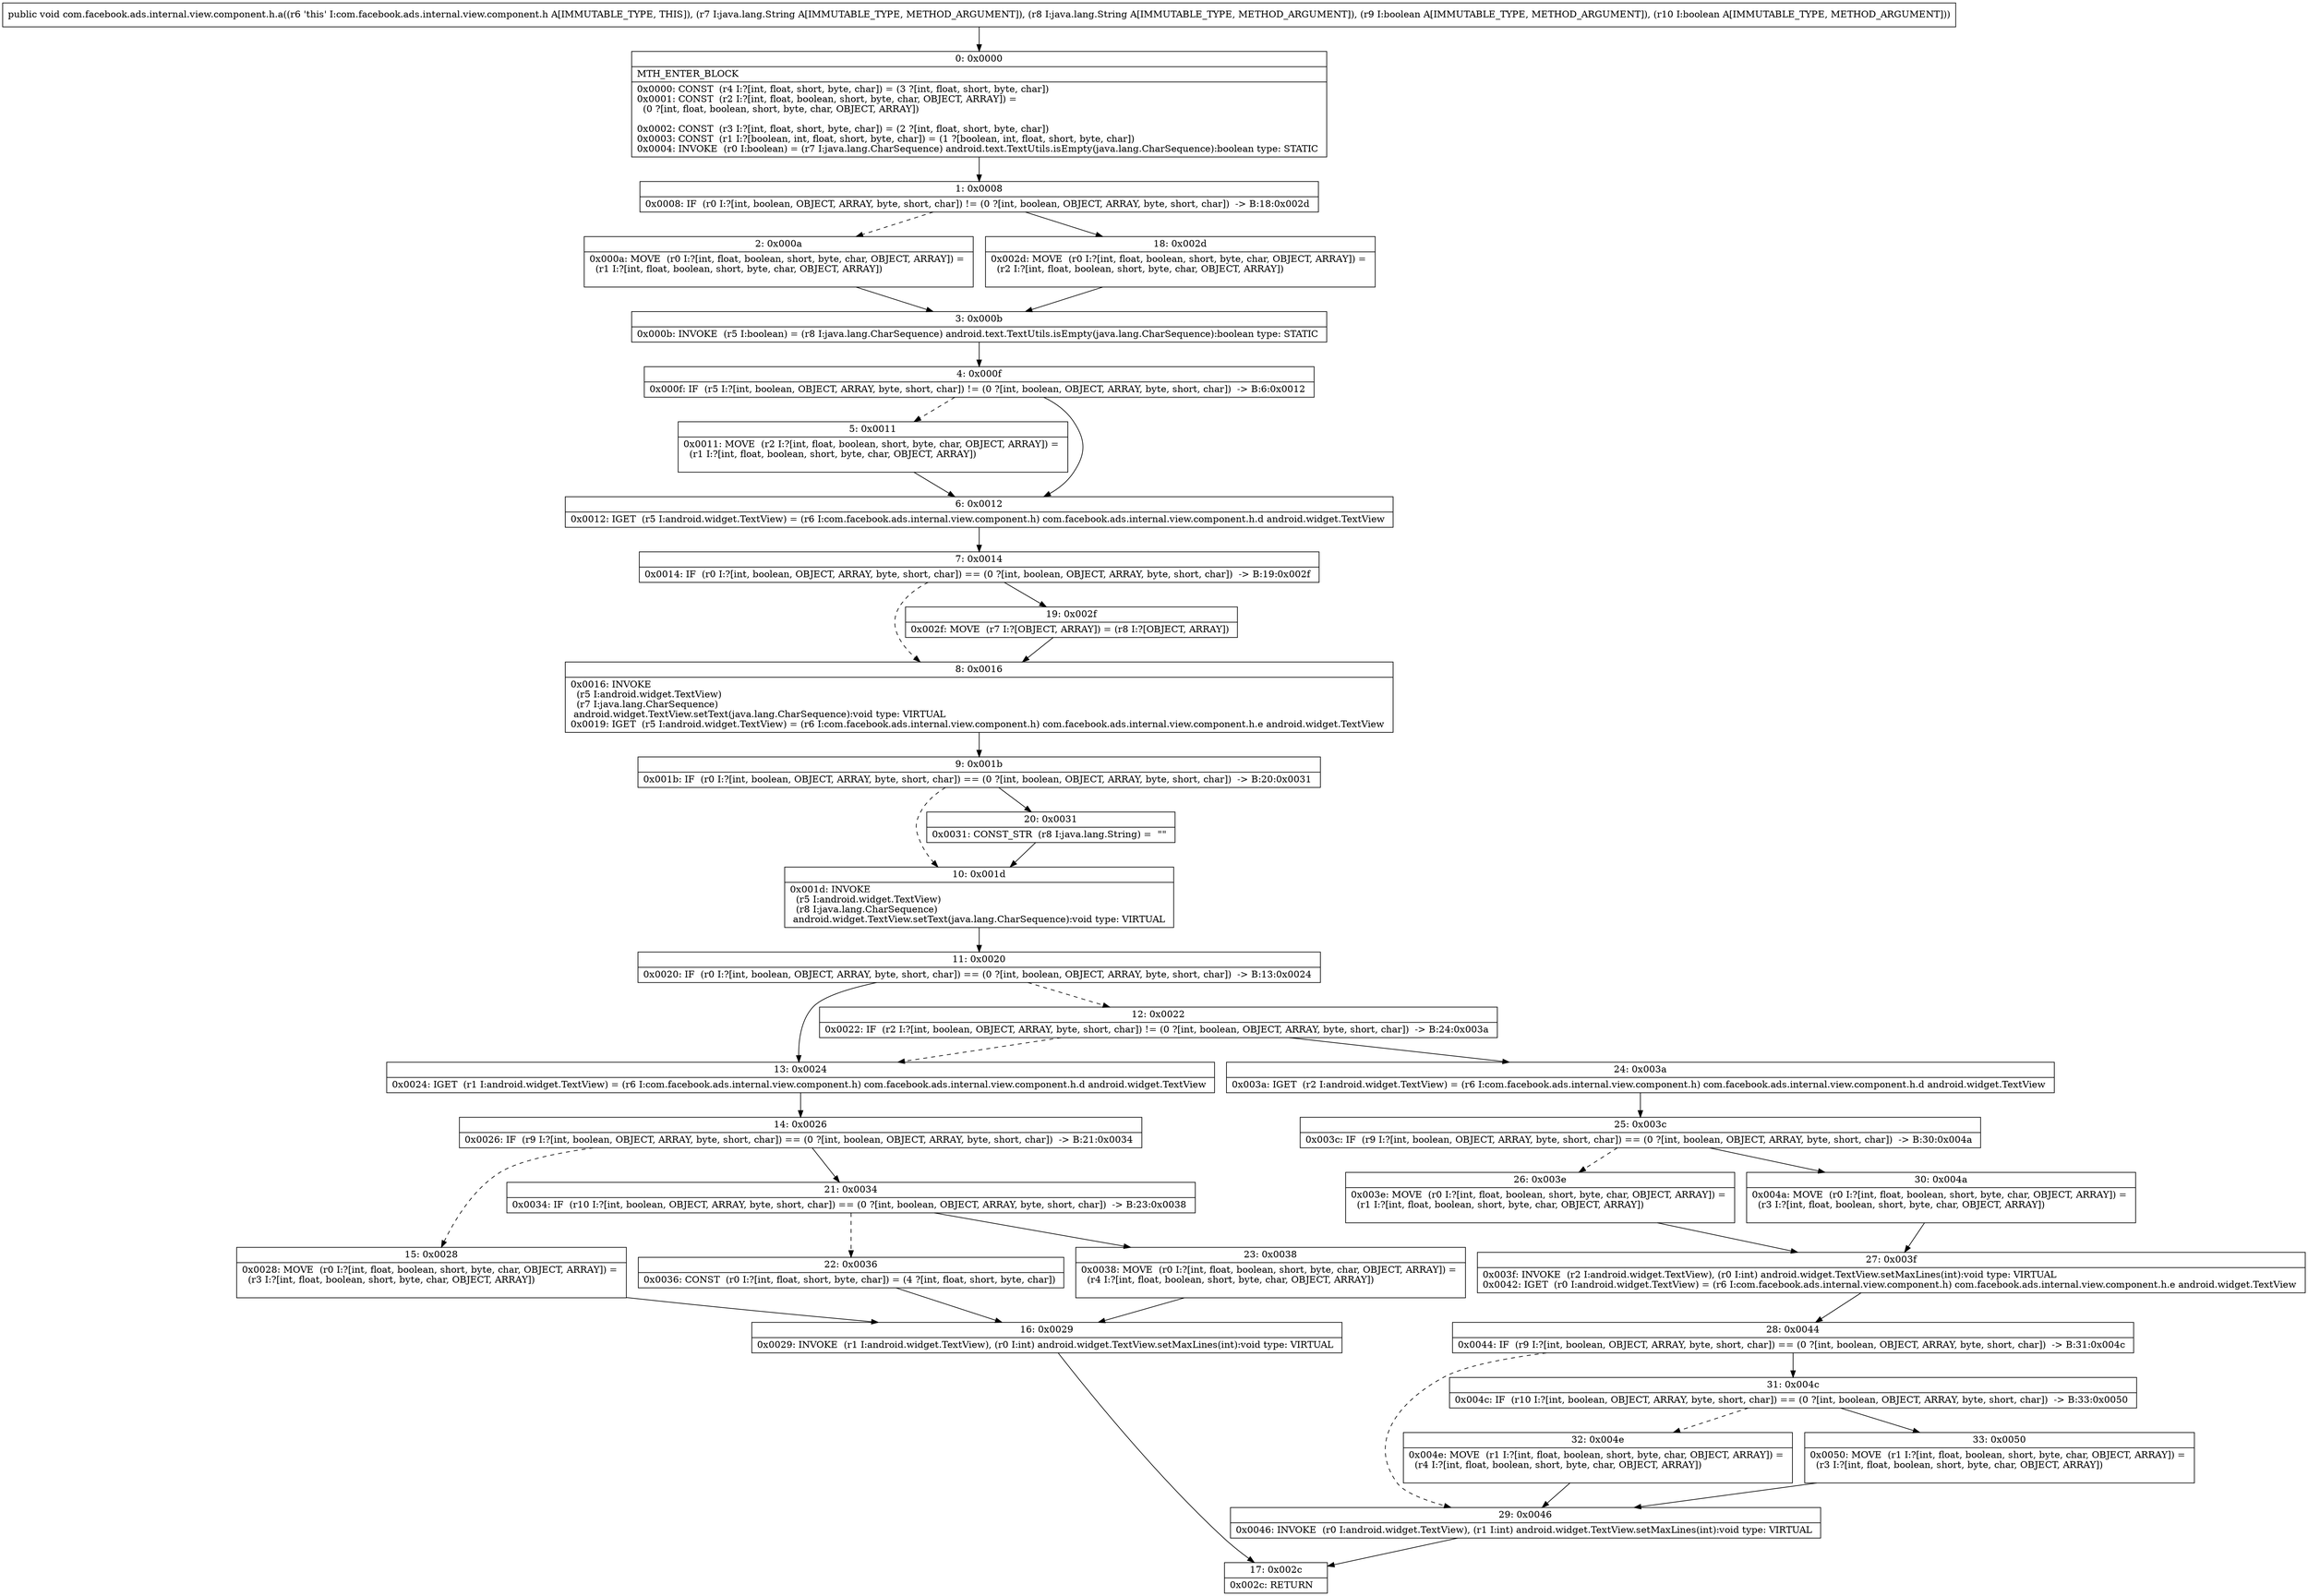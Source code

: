 digraph "CFG forcom.facebook.ads.internal.view.component.h.a(Ljava\/lang\/String;Ljava\/lang\/String;ZZ)V" {
Node_0 [shape=record,label="{0\:\ 0x0000|MTH_ENTER_BLOCK\l|0x0000: CONST  (r4 I:?[int, float, short, byte, char]) = (3 ?[int, float, short, byte, char]) \l0x0001: CONST  (r2 I:?[int, float, boolean, short, byte, char, OBJECT, ARRAY]) = \l  (0 ?[int, float, boolean, short, byte, char, OBJECT, ARRAY])\l \l0x0002: CONST  (r3 I:?[int, float, short, byte, char]) = (2 ?[int, float, short, byte, char]) \l0x0003: CONST  (r1 I:?[boolean, int, float, short, byte, char]) = (1 ?[boolean, int, float, short, byte, char]) \l0x0004: INVOKE  (r0 I:boolean) = (r7 I:java.lang.CharSequence) android.text.TextUtils.isEmpty(java.lang.CharSequence):boolean type: STATIC \l}"];
Node_1 [shape=record,label="{1\:\ 0x0008|0x0008: IF  (r0 I:?[int, boolean, OBJECT, ARRAY, byte, short, char]) != (0 ?[int, boolean, OBJECT, ARRAY, byte, short, char])  \-\> B:18:0x002d \l}"];
Node_2 [shape=record,label="{2\:\ 0x000a|0x000a: MOVE  (r0 I:?[int, float, boolean, short, byte, char, OBJECT, ARRAY]) = \l  (r1 I:?[int, float, boolean, short, byte, char, OBJECT, ARRAY])\l \l}"];
Node_3 [shape=record,label="{3\:\ 0x000b|0x000b: INVOKE  (r5 I:boolean) = (r8 I:java.lang.CharSequence) android.text.TextUtils.isEmpty(java.lang.CharSequence):boolean type: STATIC \l}"];
Node_4 [shape=record,label="{4\:\ 0x000f|0x000f: IF  (r5 I:?[int, boolean, OBJECT, ARRAY, byte, short, char]) != (0 ?[int, boolean, OBJECT, ARRAY, byte, short, char])  \-\> B:6:0x0012 \l}"];
Node_5 [shape=record,label="{5\:\ 0x0011|0x0011: MOVE  (r2 I:?[int, float, boolean, short, byte, char, OBJECT, ARRAY]) = \l  (r1 I:?[int, float, boolean, short, byte, char, OBJECT, ARRAY])\l \l}"];
Node_6 [shape=record,label="{6\:\ 0x0012|0x0012: IGET  (r5 I:android.widget.TextView) = (r6 I:com.facebook.ads.internal.view.component.h) com.facebook.ads.internal.view.component.h.d android.widget.TextView \l}"];
Node_7 [shape=record,label="{7\:\ 0x0014|0x0014: IF  (r0 I:?[int, boolean, OBJECT, ARRAY, byte, short, char]) == (0 ?[int, boolean, OBJECT, ARRAY, byte, short, char])  \-\> B:19:0x002f \l}"];
Node_8 [shape=record,label="{8\:\ 0x0016|0x0016: INVOKE  \l  (r5 I:android.widget.TextView)\l  (r7 I:java.lang.CharSequence)\l android.widget.TextView.setText(java.lang.CharSequence):void type: VIRTUAL \l0x0019: IGET  (r5 I:android.widget.TextView) = (r6 I:com.facebook.ads.internal.view.component.h) com.facebook.ads.internal.view.component.h.e android.widget.TextView \l}"];
Node_9 [shape=record,label="{9\:\ 0x001b|0x001b: IF  (r0 I:?[int, boolean, OBJECT, ARRAY, byte, short, char]) == (0 ?[int, boolean, OBJECT, ARRAY, byte, short, char])  \-\> B:20:0x0031 \l}"];
Node_10 [shape=record,label="{10\:\ 0x001d|0x001d: INVOKE  \l  (r5 I:android.widget.TextView)\l  (r8 I:java.lang.CharSequence)\l android.widget.TextView.setText(java.lang.CharSequence):void type: VIRTUAL \l}"];
Node_11 [shape=record,label="{11\:\ 0x0020|0x0020: IF  (r0 I:?[int, boolean, OBJECT, ARRAY, byte, short, char]) == (0 ?[int, boolean, OBJECT, ARRAY, byte, short, char])  \-\> B:13:0x0024 \l}"];
Node_12 [shape=record,label="{12\:\ 0x0022|0x0022: IF  (r2 I:?[int, boolean, OBJECT, ARRAY, byte, short, char]) != (0 ?[int, boolean, OBJECT, ARRAY, byte, short, char])  \-\> B:24:0x003a \l}"];
Node_13 [shape=record,label="{13\:\ 0x0024|0x0024: IGET  (r1 I:android.widget.TextView) = (r6 I:com.facebook.ads.internal.view.component.h) com.facebook.ads.internal.view.component.h.d android.widget.TextView \l}"];
Node_14 [shape=record,label="{14\:\ 0x0026|0x0026: IF  (r9 I:?[int, boolean, OBJECT, ARRAY, byte, short, char]) == (0 ?[int, boolean, OBJECT, ARRAY, byte, short, char])  \-\> B:21:0x0034 \l}"];
Node_15 [shape=record,label="{15\:\ 0x0028|0x0028: MOVE  (r0 I:?[int, float, boolean, short, byte, char, OBJECT, ARRAY]) = \l  (r3 I:?[int, float, boolean, short, byte, char, OBJECT, ARRAY])\l \l}"];
Node_16 [shape=record,label="{16\:\ 0x0029|0x0029: INVOKE  (r1 I:android.widget.TextView), (r0 I:int) android.widget.TextView.setMaxLines(int):void type: VIRTUAL \l}"];
Node_17 [shape=record,label="{17\:\ 0x002c|0x002c: RETURN   \l}"];
Node_18 [shape=record,label="{18\:\ 0x002d|0x002d: MOVE  (r0 I:?[int, float, boolean, short, byte, char, OBJECT, ARRAY]) = \l  (r2 I:?[int, float, boolean, short, byte, char, OBJECT, ARRAY])\l \l}"];
Node_19 [shape=record,label="{19\:\ 0x002f|0x002f: MOVE  (r7 I:?[OBJECT, ARRAY]) = (r8 I:?[OBJECT, ARRAY]) \l}"];
Node_20 [shape=record,label="{20\:\ 0x0031|0x0031: CONST_STR  (r8 I:java.lang.String) =  \"\" \l}"];
Node_21 [shape=record,label="{21\:\ 0x0034|0x0034: IF  (r10 I:?[int, boolean, OBJECT, ARRAY, byte, short, char]) == (0 ?[int, boolean, OBJECT, ARRAY, byte, short, char])  \-\> B:23:0x0038 \l}"];
Node_22 [shape=record,label="{22\:\ 0x0036|0x0036: CONST  (r0 I:?[int, float, short, byte, char]) = (4 ?[int, float, short, byte, char]) \l}"];
Node_23 [shape=record,label="{23\:\ 0x0038|0x0038: MOVE  (r0 I:?[int, float, boolean, short, byte, char, OBJECT, ARRAY]) = \l  (r4 I:?[int, float, boolean, short, byte, char, OBJECT, ARRAY])\l \l}"];
Node_24 [shape=record,label="{24\:\ 0x003a|0x003a: IGET  (r2 I:android.widget.TextView) = (r6 I:com.facebook.ads.internal.view.component.h) com.facebook.ads.internal.view.component.h.d android.widget.TextView \l}"];
Node_25 [shape=record,label="{25\:\ 0x003c|0x003c: IF  (r9 I:?[int, boolean, OBJECT, ARRAY, byte, short, char]) == (0 ?[int, boolean, OBJECT, ARRAY, byte, short, char])  \-\> B:30:0x004a \l}"];
Node_26 [shape=record,label="{26\:\ 0x003e|0x003e: MOVE  (r0 I:?[int, float, boolean, short, byte, char, OBJECT, ARRAY]) = \l  (r1 I:?[int, float, boolean, short, byte, char, OBJECT, ARRAY])\l \l}"];
Node_27 [shape=record,label="{27\:\ 0x003f|0x003f: INVOKE  (r2 I:android.widget.TextView), (r0 I:int) android.widget.TextView.setMaxLines(int):void type: VIRTUAL \l0x0042: IGET  (r0 I:android.widget.TextView) = (r6 I:com.facebook.ads.internal.view.component.h) com.facebook.ads.internal.view.component.h.e android.widget.TextView \l}"];
Node_28 [shape=record,label="{28\:\ 0x0044|0x0044: IF  (r9 I:?[int, boolean, OBJECT, ARRAY, byte, short, char]) == (0 ?[int, boolean, OBJECT, ARRAY, byte, short, char])  \-\> B:31:0x004c \l}"];
Node_29 [shape=record,label="{29\:\ 0x0046|0x0046: INVOKE  (r0 I:android.widget.TextView), (r1 I:int) android.widget.TextView.setMaxLines(int):void type: VIRTUAL \l}"];
Node_30 [shape=record,label="{30\:\ 0x004a|0x004a: MOVE  (r0 I:?[int, float, boolean, short, byte, char, OBJECT, ARRAY]) = \l  (r3 I:?[int, float, boolean, short, byte, char, OBJECT, ARRAY])\l \l}"];
Node_31 [shape=record,label="{31\:\ 0x004c|0x004c: IF  (r10 I:?[int, boolean, OBJECT, ARRAY, byte, short, char]) == (0 ?[int, boolean, OBJECT, ARRAY, byte, short, char])  \-\> B:33:0x0050 \l}"];
Node_32 [shape=record,label="{32\:\ 0x004e|0x004e: MOVE  (r1 I:?[int, float, boolean, short, byte, char, OBJECT, ARRAY]) = \l  (r4 I:?[int, float, boolean, short, byte, char, OBJECT, ARRAY])\l \l}"];
Node_33 [shape=record,label="{33\:\ 0x0050|0x0050: MOVE  (r1 I:?[int, float, boolean, short, byte, char, OBJECT, ARRAY]) = \l  (r3 I:?[int, float, boolean, short, byte, char, OBJECT, ARRAY])\l \l}"];
MethodNode[shape=record,label="{public void com.facebook.ads.internal.view.component.h.a((r6 'this' I:com.facebook.ads.internal.view.component.h A[IMMUTABLE_TYPE, THIS]), (r7 I:java.lang.String A[IMMUTABLE_TYPE, METHOD_ARGUMENT]), (r8 I:java.lang.String A[IMMUTABLE_TYPE, METHOD_ARGUMENT]), (r9 I:boolean A[IMMUTABLE_TYPE, METHOD_ARGUMENT]), (r10 I:boolean A[IMMUTABLE_TYPE, METHOD_ARGUMENT])) }"];
MethodNode -> Node_0;
Node_0 -> Node_1;
Node_1 -> Node_2[style=dashed];
Node_1 -> Node_18;
Node_2 -> Node_3;
Node_3 -> Node_4;
Node_4 -> Node_5[style=dashed];
Node_4 -> Node_6;
Node_5 -> Node_6;
Node_6 -> Node_7;
Node_7 -> Node_8[style=dashed];
Node_7 -> Node_19;
Node_8 -> Node_9;
Node_9 -> Node_10[style=dashed];
Node_9 -> Node_20;
Node_10 -> Node_11;
Node_11 -> Node_12[style=dashed];
Node_11 -> Node_13;
Node_12 -> Node_13[style=dashed];
Node_12 -> Node_24;
Node_13 -> Node_14;
Node_14 -> Node_15[style=dashed];
Node_14 -> Node_21;
Node_15 -> Node_16;
Node_16 -> Node_17;
Node_18 -> Node_3;
Node_19 -> Node_8;
Node_20 -> Node_10;
Node_21 -> Node_22[style=dashed];
Node_21 -> Node_23;
Node_22 -> Node_16;
Node_23 -> Node_16;
Node_24 -> Node_25;
Node_25 -> Node_26[style=dashed];
Node_25 -> Node_30;
Node_26 -> Node_27;
Node_27 -> Node_28;
Node_28 -> Node_29[style=dashed];
Node_28 -> Node_31;
Node_29 -> Node_17;
Node_30 -> Node_27;
Node_31 -> Node_32[style=dashed];
Node_31 -> Node_33;
Node_32 -> Node_29;
Node_33 -> Node_29;
}

